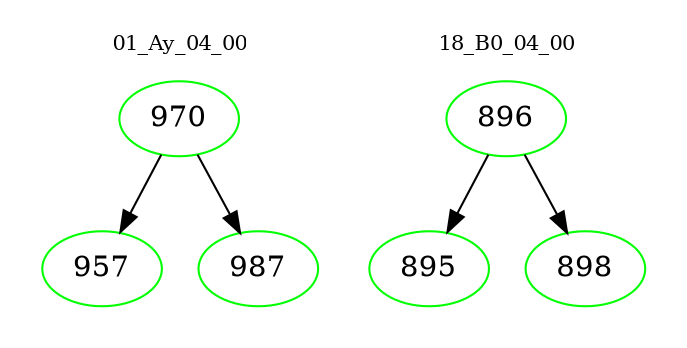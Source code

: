 digraph{
subgraph cluster_0 {
color = white
label = "01_Ay_04_00";
fontsize=10;
T0_970 [label="970", color="green"]
T0_970 -> T0_957 [color="black"]
T0_957 [label="957", color="green"]
T0_970 -> T0_987 [color="black"]
T0_987 [label="987", color="green"]
}
subgraph cluster_1 {
color = white
label = "18_B0_04_00";
fontsize=10;
T1_896 [label="896", color="green"]
T1_896 -> T1_895 [color="black"]
T1_895 [label="895", color="green"]
T1_896 -> T1_898 [color="black"]
T1_898 [label="898", color="green"]
}
}
